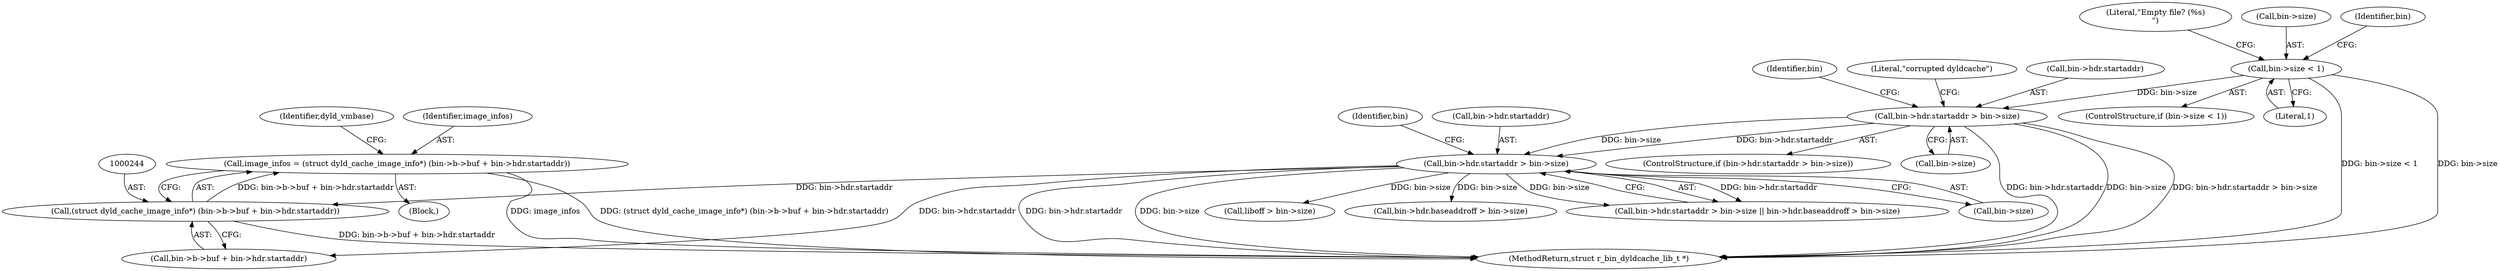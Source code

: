 digraph "0_radare2_4e98402f09a0ef0bb8559a33a4c1988c54938eaf@pointer" {
"1000241" [label="(Call,image_infos = (struct dyld_cache_image_info*) (bin->b->buf + bin->hdr.startaddr))"];
"1000243" [label="(Call,(struct dyld_cache_image_info*) (bin->b->buf + bin->hdr.startaddr))"];
"1000216" [label="(Call,bin->hdr.startaddr > bin->size)"];
"1000198" [label="(Call,bin->hdr.startaddr > bin->size)"];
"1000146" [label="(Call,bin->size < 1)"];
"1000199" [label="(Call,bin->hdr.startaddr)"];
"1000113" [label="(Block,)"];
"1000241" [label="(Call,image_infos = (struct dyld_cache_image_info*) (bin->b->buf + bin->hdr.startaddr))"];
"1000282" [label="(Call,liboff > bin->size)"];
"1000153" [label="(Literal,\"Empty file? (%s)\n\")"];
"1000147" [label="(Call,bin->size)"];
"1000225" [label="(Call,bin->hdr.baseaddroff > bin->size)"];
"1000197" [label="(ControlStructure,if (bin->hdr.startaddr > bin->size))"];
"1000228" [label="(Identifier,bin)"];
"1000215" [label="(Call,bin->hdr.startaddr > bin->size || bin->hdr.baseaddroff > bin->size)"];
"1000216" [label="(Call,bin->hdr.startaddr > bin->size)"];
"1000219" [label="(Identifier,bin)"];
"1000257" [label="(Identifier,dyld_vmbase)"];
"1000222" [label="(Call,bin->size)"];
"1000204" [label="(Call,bin->size)"];
"1000145" [label="(ControlStructure,if (bin->size < 1))"];
"1000217" [label="(Call,bin->hdr.startaddr)"];
"1000245" [label="(Call,bin->b->buf + bin->hdr.startaddr)"];
"1000150" [label="(Literal,1)"];
"1000242" [label="(Identifier,image_infos)"];
"1000146" [label="(Call,bin->size < 1)"];
"1000243" [label="(Call,(struct dyld_cache_image_info*) (bin->b->buf + bin->hdr.startaddr))"];
"1000735" [label="(MethodReturn,struct r_bin_dyldcache_lib_t *)"];
"1000168" [label="(Identifier,bin)"];
"1000198" [label="(Call,bin->hdr.startaddr > bin->size)"];
"1000209" [label="(Literal,\"corrupted dyldcache\")"];
"1000241" -> "1000113"  [label="AST: "];
"1000241" -> "1000243"  [label="CFG: "];
"1000242" -> "1000241"  [label="AST: "];
"1000243" -> "1000241"  [label="AST: "];
"1000257" -> "1000241"  [label="CFG: "];
"1000241" -> "1000735"  [label="DDG: image_infos"];
"1000241" -> "1000735"  [label="DDG: (struct dyld_cache_image_info*) (bin->b->buf + bin->hdr.startaddr)"];
"1000243" -> "1000241"  [label="DDG: bin->b->buf + bin->hdr.startaddr"];
"1000243" -> "1000245"  [label="CFG: "];
"1000244" -> "1000243"  [label="AST: "];
"1000245" -> "1000243"  [label="AST: "];
"1000243" -> "1000735"  [label="DDG: bin->b->buf + bin->hdr.startaddr"];
"1000216" -> "1000243"  [label="DDG: bin->hdr.startaddr"];
"1000216" -> "1000215"  [label="AST: "];
"1000216" -> "1000222"  [label="CFG: "];
"1000217" -> "1000216"  [label="AST: "];
"1000222" -> "1000216"  [label="AST: "];
"1000228" -> "1000216"  [label="CFG: "];
"1000215" -> "1000216"  [label="CFG: "];
"1000216" -> "1000735"  [label="DDG: bin->hdr.startaddr"];
"1000216" -> "1000735"  [label="DDG: bin->size"];
"1000216" -> "1000215"  [label="DDG: bin->hdr.startaddr"];
"1000216" -> "1000215"  [label="DDG: bin->size"];
"1000198" -> "1000216"  [label="DDG: bin->hdr.startaddr"];
"1000198" -> "1000216"  [label="DDG: bin->size"];
"1000216" -> "1000225"  [label="DDG: bin->size"];
"1000216" -> "1000245"  [label="DDG: bin->hdr.startaddr"];
"1000216" -> "1000282"  [label="DDG: bin->size"];
"1000198" -> "1000197"  [label="AST: "];
"1000198" -> "1000204"  [label="CFG: "];
"1000199" -> "1000198"  [label="AST: "];
"1000204" -> "1000198"  [label="AST: "];
"1000209" -> "1000198"  [label="CFG: "];
"1000219" -> "1000198"  [label="CFG: "];
"1000198" -> "1000735"  [label="DDG: bin->hdr.startaddr"];
"1000198" -> "1000735"  [label="DDG: bin->size"];
"1000198" -> "1000735"  [label="DDG: bin->hdr.startaddr > bin->size"];
"1000146" -> "1000198"  [label="DDG: bin->size"];
"1000146" -> "1000145"  [label="AST: "];
"1000146" -> "1000150"  [label="CFG: "];
"1000147" -> "1000146"  [label="AST: "];
"1000150" -> "1000146"  [label="AST: "];
"1000153" -> "1000146"  [label="CFG: "];
"1000168" -> "1000146"  [label="CFG: "];
"1000146" -> "1000735"  [label="DDG: bin->size < 1"];
"1000146" -> "1000735"  [label="DDG: bin->size"];
}
